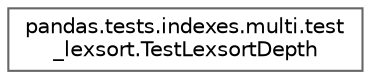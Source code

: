 digraph "Graphical Class Hierarchy"
{
 // LATEX_PDF_SIZE
  bgcolor="transparent";
  edge [fontname=Helvetica,fontsize=10,labelfontname=Helvetica,labelfontsize=10];
  node [fontname=Helvetica,fontsize=10,shape=box,height=0.2,width=0.4];
  rankdir="LR";
  Node0 [id="Node000000",label="pandas.tests.indexes.multi.test\l_lexsort.TestLexsortDepth",height=0.2,width=0.4,color="grey40", fillcolor="white", style="filled",URL="$d6/d9a/classpandas_1_1tests_1_1indexes_1_1multi_1_1test__lexsort_1_1TestLexsortDepth.html",tooltip=" "];
}
